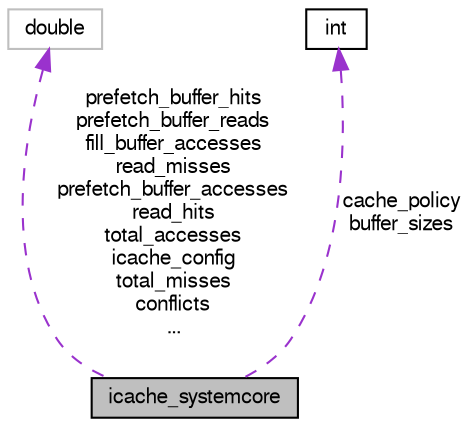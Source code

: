 digraph G
{
  bgcolor="transparent";
  edge [fontname="FreeSans",fontsize="10",labelfontname="FreeSans",labelfontsize="10"];
  node [fontname="FreeSans",fontsize="10",shape=record];
  Node1 [label="icache_systemcore",height=0.2,width=0.4,color="black", fillcolor="grey75", style="filled" fontcolor="black"];
  Node2 -> Node1 [dir=back,color="darkorchid3",fontsize="10",style="dashed",label="prefetch_buffer_hits\nprefetch_buffer_reads\nfill_buffer_accesses\nread_misses\nprefetch_buffer_accesses\nread_hits\ntotal_accesses\nicache_config\ntotal_misses\nconflicts\n...",fontname="FreeSans"];
  Node2 [label="double",height=0.2,width=0.4,color="grey75"];
  Node3 -> Node1 [dir=back,color="darkorchid3",fontsize="10",style="dashed",label="cache_policy\nbuffer_sizes",fontname="FreeSans"];
  Node3 [label="int",height=0.2,width=0.4,color="black",URL="$classint.html"];
}
